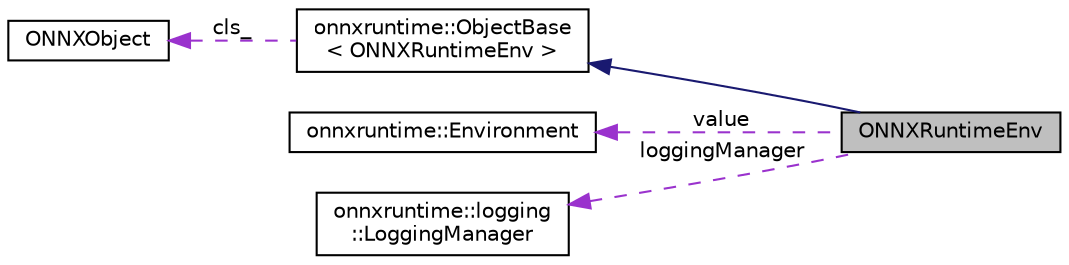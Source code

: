 digraph "ONNXRuntimeEnv"
{
  edge [fontname="Helvetica",fontsize="10",labelfontname="Helvetica",labelfontsize="10"];
  node [fontname="Helvetica",fontsize="10",shape=record];
  rankdir="LR";
  Node2 [label="ONNXRuntimeEnv",height=0.2,width=0.4,color="black", fillcolor="grey75", style="filled", fontcolor="black"];
  Node3 -> Node2 [dir="back",color="midnightblue",fontsize="10",style="solid",fontname="Helvetica"];
  Node3 [label="onnxruntime::ObjectBase\l\< ONNXRuntimeEnv \>",height=0.2,width=0.4,color="black", fillcolor="white", style="filled",URL="$classonnxruntime_1_1ObjectBase.html"];
  Node4 -> Node3 [dir="back",color="darkorchid3",fontsize="10",style="dashed",label=" cls_" ,fontname="Helvetica"];
  Node4 [label="ONNXObject",height=0.2,width=0.4,color="black", fillcolor="white", style="filled",URL="$structONNXObject.html"];
  Node5 -> Node2 [dir="back",color="darkorchid3",fontsize="10",style="dashed",label=" value" ,fontname="Helvetica"];
  Node5 [label="onnxruntime::Environment",height=0.2,width=0.4,color="black", fillcolor="white", style="filled",URL="$classonnxruntime_1_1Environment.html"];
  Node6 -> Node2 [dir="back",color="darkorchid3",fontsize="10",style="dashed",label=" loggingManager" ,fontname="Helvetica"];
  Node6 [label="onnxruntime::logging\l::LoggingManager",height=0.2,width=0.4,color="black", fillcolor="white", style="filled",URL="$classonnxruntime_1_1logging_1_1LoggingManager.html",tooltip="The logging manager. Owns the log sink and potentially provides a default Logger instance. Provides filtering based on a minimum LogSeverity level, and of messages with DataType::User if enabled. "];
}
